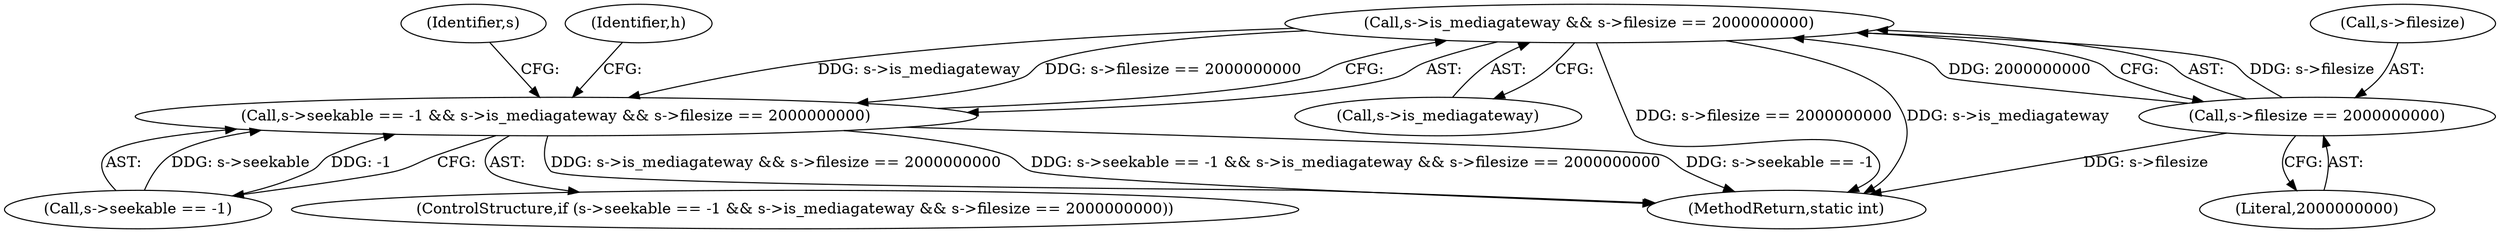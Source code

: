 digraph "0_FFmpeg_2a05c8f813de6f2278827734bf8102291e7484aa_3@pointer" {
"1000173" [label="(Call,s->is_mediagateway && s->filesize == 2000000000)"];
"1000177" [label="(Call,s->filesize == 2000000000)"];
"1000166" [label="(Call,s->seekable == -1 && s->is_mediagateway && s->filesize == 2000000000)"];
"1000189" [label="(Identifier,s)"];
"1000177" [label="(Call,s->filesize == 2000000000)"];
"1000173" [label="(Call,s->is_mediagateway && s->filesize == 2000000000)"];
"1000181" [label="(Literal,2000000000)"];
"1000166" [label="(Call,s->seekable == -1 && s->is_mediagateway && s->filesize == 2000000000)"];
"1000165" [label="(ControlStructure,if (s->seekable == -1 && s->is_mediagateway && s->filesize == 2000000000))"];
"1000167" [label="(Call,s->seekable == -1)"];
"1000184" [label="(Identifier,h)"];
"1000178" [label="(Call,s->filesize)"];
"1000174" [label="(Call,s->is_mediagateway)"];
"1000202" [label="(MethodReturn,static int)"];
"1000173" -> "1000166"  [label="AST: "];
"1000173" -> "1000174"  [label="CFG: "];
"1000173" -> "1000177"  [label="CFG: "];
"1000174" -> "1000173"  [label="AST: "];
"1000177" -> "1000173"  [label="AST: "];
"1000166" -> "1000173"  [label="CFG: "];
"1000173" -> "1000202"  [label="DDG: s->filesize == 2000000000"];
"1000173" -> "1000202"  [label="DDG: s->is_mediagateway"];
"1000173" -> "1000166"  [label="DDG: s->is_mediagateway"];
"1000173" -> "1000166"  [label="DDG: s->filesize == 2000000000"];
"1000177" -> "1000173"  [label="DDG: s->filesize"];
"1000177" -> "1000173"  [label="DDG: 2000000000"];
"1000177" -> "1000181"  [label="CFG: "];
"1000178" -> "1000177"  [label="AST: "];
"1000181" -> "1000177"  [label="AST: "];
"1000177" -> "1000202"  [label="DDG: s->filesize"];
"1000166" -> "1000165"  [label="AST: "];
"1000166" -> "1000167"  [label="CFG: "];
"1000167" -> "1000166"  [label="AST: "];
"1000184" -> "1000166"  [label="CFG: "];
"1000189" -> "1000166"  [label="CFG: "];
"1000166" -> "1000202"  [label="DDG: s->seekable == -1 && s->is_mediagateway && s->filesize == 2000000000"];
"1000166" -> "1000202"  [label="DDG: s->seekable == -1"];
"1000166" -> "1000202"  [label="DDG: s->is_mediagateway && s->filesize == 2000000000"];
"1000167" -> "1000166"  [label="DDG: s->seekable"];
"1000167" -> "1000166"  [label="DDG: -1"];
}
